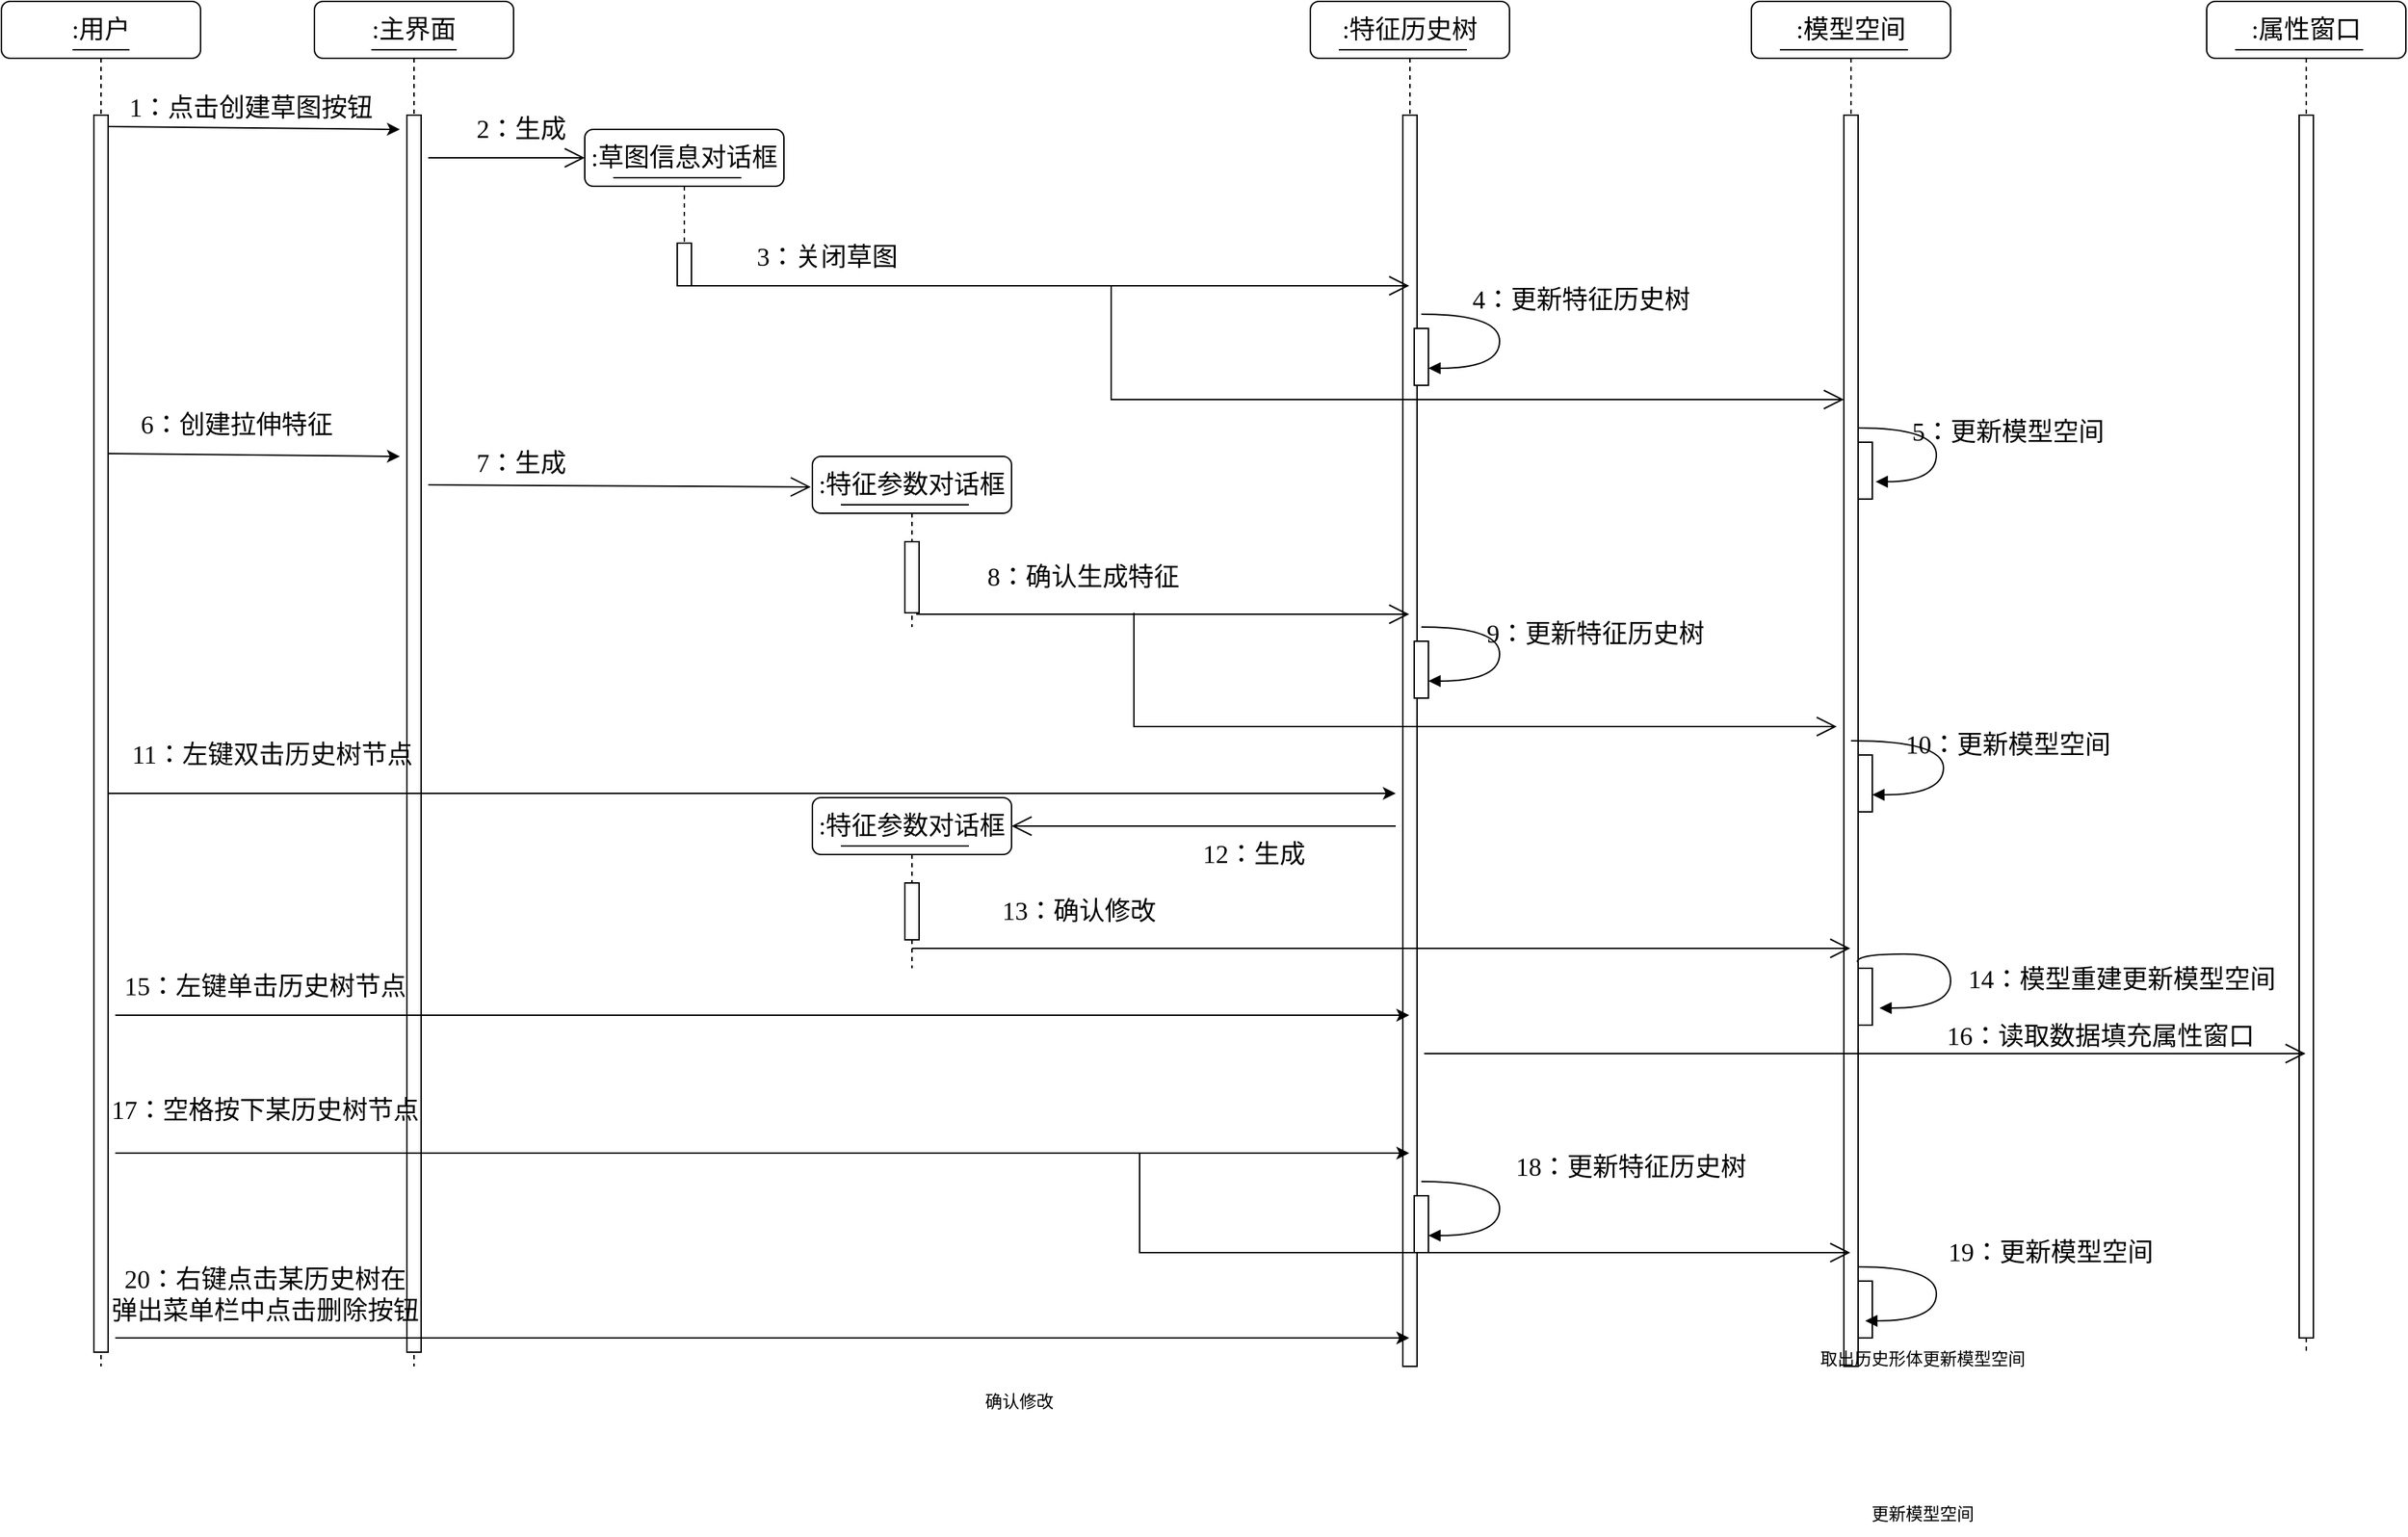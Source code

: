 <mxfile version="22.1.8" type="github">
  <diagram name="第 1 页" id="ZRY4WDD3s0EOswIIjKSG">
    <mxGraphModel dx="2787" dy="882" grid="1" gridSize="10" guides="1" tooltips="1" connect="1" arrows="1" fold="1" page="1" pageScale="1" pageWidth="827" pageHeight="1169" math="0" shadow="0">
      <root>
        <mxCell id="0" />
        <mxCell id="1" parent="0" />
        <mxCell id="owsrCWpy_cF2nVWeZgwf-1" value="&lt;font style=&quot;font-size: 18px;&quot; data-font-src=&quot;https://fonts.googleapis.com/css?family=Noto+Sans+Simplified+Chinese&quot; face=&quot;Noto Sans Simplified Chinese&quot;&gt;:主界面&lt;/font&gt;" style="shape=umlLifeline;perimeter=lifelinePerimeter;whiteSpace=wrap;html=1;container=1;collapsible=0;recursiveResize=0;outlineConnect=0;rounded=1;shadow=0;comic=0;labelBackgroundColor=none;strokeWidth=1;fontFamily=Verdana;fontSize=12;align=center;" parent="1" vertex="1">
          <mxGeometry x="-420" y="120" width="140" height="960" as="geometry" />
        </mxCell>
        <mxCell id="owsrCWpy_cF2nVWeZgwf-2" value="" style="html=1;points=[];perimeter=orthogonalPerimeter;rounded=0;shadow=0;comic=0;labelBackgroundColor=none;strokeWidth=1;fontFamily=Verdana;fontSize=12;align=center;" parent="owsrCWpy_cF2nVWeZgwf-1" vertex="1">
          <mxGeometry x="65" y="80" width="10" height="870" as="geometry" />
        </mxCell>
        <mxCell id="owsrCWpy_cF2nVWeZgwf-3" value="" style="line;strokeWidth=1;fillColor=none;align=left;verticalAlign=middle;spacingTop=-1;spacingLeft=3;spacingRight=3;rotatable=0;labelPosition=right;points=[];portConstraint=eastwest;strokeColor=inherit;" parent="owsrCWpy_cF2nVWeZgwf-1" vertex="1">
          <mxGeometry x="40" y="30" width="60" height="8" as="geometry" />
        </mxCell>
        <mxCell id="owsrCWpy_cF2nVWeZgwf-70" value="" style="endArrow=open;endFill=1;endSize=12;html=1;rounded=0;entryX=-0.008;entryY=0.179;entryDx=0;entryDy=0;entryPerimeter=0;" parent="owsrCWpy_cF2nVWeZgwf-1" target="owsrCWpy_cF2nVWeZgwf-17" edge="1">
          <mxGeometry width="160" relative="1" as="geometry">
            <mxPoint x="80" y="340" as="sourcePoint" />
            <mxPoint x="310" y="340" as="targetPoint" />
          </mxGeometry>
        </mxCell>
        <mxCell id="owsrCWpy_cF2nVWeZgwf-5" value="&lt;font style=&quot;font-size: 18px;&quot; data-font-src=&quot;https://fonts.googleapis.com/css?family=Noto+Sans+Simplified+Chinese&quot; face=&quot;Noto Sans Simplified Chinese&quot;&gt;:模型空间&lt;/font&gt;" style="shape=umlLifeline;perimeter=lifelinePerimeter;whiteSpace=wrap;html=1;container=1;collapsible=0;recursiveResize=0;outlineConnect=0;rounded=1;shadow=0;comic=0;labelBackgroundColor=none;strokeWidth=1;fontFamily=Verdana;fontSize=12;align=center;" parent="1" vertex="1">
          <mxGeometry x="590" y="120" width="140" height="960" as="geometry" />
        </mxCell>
        <mxCell id="owsrCWpy_cF2nVWeZgwf-6" value="" style="html=1;points=[];perimeter=orthogonalPerimeter;rounded=0;shadow=0;comic=0;labelBackgroundColor=none;strokeWidth=1;fontFamily=Verdana;fontSize=12;align=center;" parent="owsrCWpy_cF2nVWeZgwf-5" vertex="1">
          <mxGeometry x="65" y="80" width="10" height="880" as="geometry" />
        </mxCell>
        <mxCell id="owsrCWpy_cF2nVWeZgwf-7" value="" style="line;strokeWidth=1;fillColor=none;align=left;verticalAlign=middle;spacingTop=-1;spacingLeft=3;spacingRight=3;rotatable=0;labelPosition=right;points=[];portConstraint=eastwest;strokeColor=inherit;" parent="owsrCWpy_cF2nVWeZgwf-5" vertex="1">
          <mxGeometry x="20" y="30" width="90" height="8" as="geometry" />
        </mxCell>
        <mxCell id="owsrCWpy_cF2nVWeZgwf-68" value="" style="html=1;points=[];perimeter=orthogonalPerimeter;rounded=0;shadow=0;comic=0;labelBackgroundColor=none;strokeWidth=1;fontFamily=Verdana;fontSize=12;align=center;" parent="owsrCWpy_cF2nVWeZgwf-5" vertex="1">
          <mxGeometry x="75" y="310" width="10" height="40" as="geometry" />
        </mxCell>
        <mxCell id="owsrCWpy_cF2nVWeZgwf-67" value="" style="html=1;verticalAlign=bottom;endArrow=block;labelBackgroundColor=none;fontFamily=Verdana;fontSize=12;elbow=vertical;edgeStyle=orthogonalEdgeStyle;curved=1;exitX=1.038;exitY=0.345;exitPerimeter=0;entryX=1.231;entryY=0.695;entryDx=0;entryDy=0;entryPerimeter=0;" parent="owsrCWpy_cF2nVWeZgwf-5" target="owsrCWpy_cF2nVWeZgwf-68" edge="1">
          <mxGeometry x="-0.091" y="30" relative="1" as="geometry">
            <mxPoint x="75" y="300" as="sourcePoint" />
            <mxPoint x="90" y="338" as="targetPoint" />
            <Array as="points">
              <mxPoint x="130" y="300" />
              <mxPoint x="130" y="338" />
            </Array>
            <mxPoint as="offset" />
          </mxGeometry>
        </mxCell>
        <mxCell id="owsrCWpy_cF2nVWeZgwf-81" value="" style="html=1;points=[];perimeter=orthogonalPerimeter;rounded=0;shadow=0;comic=0;labelBackgroundColor=none;strokeWidth=1;fontFamily=Verdana;fontSize=12;align=center;" parent="owsrCWpy_cF2nVWeZgwf-5" vertex="1">
          <mxGeometry x="75" y="530" width="10" height="40" as="geometry" />
        </mxCell>
        <mxCell id="owsrCWpy_cF2nVWeZgwf-82" value="" style="html=1;verticalAlign=bottom;endArrow=block;labelBackgroundColor=none;fontFamily=Verdana;fontSize=12;elbow=vertical;edgeStyle=orthogonalEdgeStyle;curved=1;entryX=1;entryY=0.286;entryPerimeter=0;" parent="owsrCWpy_cF2nVWeZgwf-5" edge="1">
          <mxGeometry x="-0.091" y="30" relative="1" as="geometry">
            <mxPoint x="70" y="520" as="sourcePoint" />
            <mxPoint x="85" y="558" as="targetPoint" />
            <Array as="points">
              <mxPoint x="135" y="520" />
              <mxPoint x="135" y="558" />
            </Array>
            <mxPoint as="offset" />
          </mxGeometry>
        </mxCell>
        <mxCell id="owsrCWpy_cF2nVWeZgwf-95" value="" style="html=1;verticalAlign=bottom;endArrow=block;labelBackgroundColor=none;fontFamily=Verdana;fontSize=12;elbow=vertical;edgeStyle=orthogonalEdgeStyle;curved=1;entryX=1;entryY=0.286;entryPerimeter=0;exitX=-0.057;exitY=-0.111;exitPerimeter=0;exitDx=0;exitDy=0;" parent="owsrCWpy_cF2nVWeZgwf-5" edge="1" source="owsrCWpy_cF2nVWeZgwf-94">
          <mxGeometry x="-0.091" y="30" relative="1" as="geometry">
            <mxPoint x="85" y="670" as="sourcePoint" />
            <mxPoint x="90" y="708" as="targetPoint" />
            <Array as="points">
              <mxPoint x="74" y="670" />
              <mxPoint x="140" y="670" />
              <mxPoint x="140" y="708" />
            </Array>
            <mxPoint as="offset" />
          </mxGeometry>
        </mxCell>
        <mxCell id="owsrCWpy_cF2nVWeZgwf-94" value="" style="html=1;points=[];perimeter=orthogonalPerimeter;rounded=0;shadow=0;comic=0;labelBackgroundColor=none;strokeWidth=1;fontFamily=Verdana;fontSize=12;align=center;" parent="owsrCWpy_cF2nVWeZgwf-5" vertex="1">
          <mxGeometry x="75" y="680" width="10" height="40" as="geometry" />
        </mxCell>
        <mxCell id="PZFRCKx6zjegrq4QOmoY-1" value="" style="html=1;points=[];perimeter=orthogonalPerimeter;rounded=0;shadow=0;comic=0;labelBackgroundColor=none;strokeWidth=1;fontFamily=Verdana;fontSize=12;align=center;" vertex="1" parent="owsrCWpy_cF2nVWeZgwf-5">
          <mxGeometry x="75" y="900" width="10" height="40" as="geometry" />
        </mxCell>
        <mxCell id="PZFRCKx6zjegrq4QOmoY-2" value="" style="html=1;verticalAlign=bottom;endArrow=block;labelBackgroundColor=none;fontFamily=Verdana;fontSize=12;elbow=vertical;edgeStyle=orthogonalEdgeStyle;curved=1;entryX=1;entryY=0.286;entryPerimeter=0;exitX=1.038;exitY=0.345;exitPerimeter=0;" edge="1" parent="owsrCWpy_cF2nVWeZgwf-5">
          <mxGeometry x="-0.091" y="30" relative="1" as="geometry">
            <mxPoint x="75.0" y="890" as="sourcePoint" />
            <mxPoint x="80.0" y="928" as="targetPoint" />
            <Array as="points">
              <mxPoint x="130.0" y="890" />
              <mxPoint x="130.0" y="928" />
            </Array>
            <mxPoint as="offset" />
          </mxGeometry>
        </mxCell>
        <mxCell id="owsrCWpy_cF2nVWeZgwf-9" value="&lt;font style=&quot;font-size: 18px;&quot; data-font-src=&quot;https://fonts.googleapis.com/css?family=Noto+Sans+Simplified+Chinese&quot; face=&quot;Noto Sans Simplified Chinese&quot;&gt;:特征历史树&lt;/font&gt;" style="shape=umlLifeline;perimeter=lifelinePerimeter;whiteSpace=wrap;html=1;container=1;collapsible=0;recursiveResize=0;outlineConnect=0;rounded=1;shadow=0;comic=0;labelBackgroundColor=none;strokeWidth=1;fontFamily=Verdana;fontSize=12;align=center;" parent="1" vertex="1">
          <mxGeometry x="280" y="120" width="140" height="960" as="geometry" />
        </mxCell>
        <mxCell id="owsrCWpy_cF2nVWeZgwf-10" value="" style="html=1;points=[];perimeter=orthogonalPerimeter;rounded=0;shadow=0;comic=0;labelBackgroundColor=none;strokeWidth=1;fontFamily=Verdana;fontSize=12;align=center;" parent="owsrCWpy_cF2nVWeZgwf-9" vertex="1">
          <mxGeometry x="65" y="80" width="10" height="880" as="geometry" />
        </mxCell>
        <mxCell id="owsrCWpy_cF2nVWeZgwf-11" value="" style="line;strokeWidth=1;fillColor=none;align=left;verticalAlign=middle;spacingTop=-1;spacingLeft=3;spacingRight=3;rotatable=0;labelPosition=right;points=[];portConstraint=eastwest;strokeColor=inherit;" parent="owsrCWpy_cF2nVWeZgwf-9" vertex="1">
          <mxGeometry x="20" y="30" width="90" height="8" as="geometry" />
        </mxCell>
        <mxCell id="owsrCWpy_cF2nVWeZgwf-63" value="" style="html=1;points=[];perimeter=orthogonalPerimeter;rounded=0;shadow=0;comic=0;labelBackgroundColor=none;strokeWidth=1;fontFamily=Verdana;fontSize=12;align=center;" parent="owsrCWpy_cF2nVWeZgwf-9" vertex="1">
          <mxGeometry x="73" y="230" width="10" height="40" as="geometry" />
        </mxCell>
        <mxCell id="owsrCWpy_cF2nVWeZgwf-64" value="" style="html=1;verticalAlign=bottom;endArrow=block;labelBackgroundColor=none;fontFamily=Verdana;fontSize=12;elbow=vertical;edgeStyle=orthogonalEdgeStyle;curved=1;entryX=1;entryY=0.286;entryPerimeter=0;exitX=1.038;exitY=0.345;exitPerimeter=0;" parent="owsrCWpy_cF2nVWeZgwf-9" edge="1">
          <mxGeometry x="-0.091" y="30" relative="1" as="geometry">
            <mxPoint x="78" y="220" as="sourcePoint" />
            <mxPoint x="83" y="258" as="targetPoint" />
            <Array as="points">
              <mxPoint x="133" y="220" />
              <mxPoint x="133" y="258" />
            </Array>
            <mxPoint as="offset" />
          </mxGeometry>
        </mxCell>
        <mxCell id="owsrCWpy_cF2nVWeZgwf-75" value="" style="html=1;points=[];perimeter=orthogonalPerimeter;rounded=0;shadow=0;comic=0;labelBackgroundColor=none;strokeWidth=1;fontFamily=Verdana;fontSize=12;align=center;" parent="owsrCWpy_cF2nVWeZgwf-9" vertex="1">
          <mxGeometry x="73" y="450" width="10" height="40" as="geometry" />
        </mxCell>
        <mxCell id="owsrCWpy_cF2nVWeZgwf-76" value="" style="html=1;verticalAlign=bottom;endArrow=block;labelBackgroundColor=none;fontFamily=Verdana;fontSize=12;elbow=vertical;edgeStyle=orthogonalEdgeStyle;curved=1;entryX=1;entryY=0.286;entryPerimeter=0;exitX=1.038;exitY=0.345;exitPerimeter=0;" parent="owsrCWpy_cF2nVWeZgwf-9" edge="1">
          <mxGeometry x="-0.091" y="30" relative="1" as="geometry">
            <mxPoint x="78" y="440" as="sourcePoint" />
            <mxPoint x="83" y="478" as="targetPoint" />
            <Array as="points">
              <mxPoint x="133" y="440" />
              <mxPoint x="133" y="478" />
            </Array>
            <mxPoint as="offset" />
          </mxGeometry>
        </mxCell>
        <mxCell id="owsrCWpy_cF2nVWeZgwf-92" value="" style="html=1;points=[];perimeter=orthogonalPerimeter;rounded=0;shadow=0;comic=0;labelBackgroundColor=none;strokeWidth=1;fontFamily=Verdana;fontSize=12;align=center;" parent="owsrCWpy_cF2nVWeZgwf-9" vertex="1">
          <mxGeometry x="73" y="840" width="10" height="40" as="geometry" />
        </mxCell>
        <mxCell id="owsrCWpy_cF2nVWeZgwf-93" value="" style="html=1;verticalAlign=bottom;endArrow=block;labelBackgroundColor=none;fontFamily=Verdana;fontSize=12;elbow=vertical;edgeStyle=orthogonalEdgeStyle;curved=1;entryX=1;entryY=0.286;entryPerimeter=0;exitX=1.038;exitY=0.345;exitPerimeter=0;" parent="owsrCWpy_cF2nVWeZgwf-9" edge="1">
          <mxGeometry x="-0.091" y="30" relative="1" as="geometry">
            <mxPoint x="78" y="830" as="sourcePoint" />
            <mxPoint x="83" y="868" as="targetPoint" />
            <Array as="points">
              <mxPoint x="133" y="830" />
              <mxPoint x="133" y="868" />
            </Array>
            <mxPoint as="offset" />
          </mxGeometry>
        </mxCell>
        <mxCell id="owsrCWpy_cF2nVWeZgwf-13" value="&lt;font style=&quot;font-size: 18px;&quot; data-font-src=&quot;https://fonts.googleapis.com/css?family=Noto+Sans+Simplified+Chinese&quot; face=&quot;Noto Sans Simplified Chinese&quot;&gt;:属性窗口&lt;/font&gt;" style="shape=umlLifeline;perimeter=lifelinePerimeter;whiteSpace=wrap;html=1;container=1;collapsible=0;recursiveResize=0;outlineConnect=0;rounded=1;shadow=0;comic=0;labelBackgroundColor=none;strokeWidth=1;fontFamily=Verdana;fontSize=12;align=center;" parent="1" vertex="1">
          <mxGeometry x="910" y="120" width="140" height="950" as="geometry" />
        </mxCell>
        <mxCell id="owsrCWpy_cF2nVWeZgwf-14" value="" style="html=1;points=[];perimeter=orthogonalPerimeter;rounded=0;shadow=0;comic=0;labelBackgroundColor=none;strokeWidth=1;fontFamily=Verdana;fontSize=12;align=center;" parent="owsrCWpy_cF2nVWeZgwf-13" vertex="1">
          <mxGeometry x="65" y="80" width="10" height="860" as="geometry" />
        </mxCell>
        <mxCell id="owsrCWpy_cF2nVWeZgwf-15" value="" style="line;strokeWidth=1;fillColor=none;align=left;verticalAlign=middle;spacingTop=-1;spacingLeft=3;spacingRight=3;rotatable=0;labelPosition=right;points=[];portConstraint=eastwest;strokeColor=inherit;" parent="owsrCWpy_cF2nVWeZgwf-13" vertex="1">
          <mxGeometry x="20" y="30" width="90" height="8" as="geometry" />
        </mxCell>
        <mxCell id="owsrCWpy_cF2nVWeZgwf-17" value="&lt;font style=&quot;font-size: 18px;&quot; data-font-src=&quot;https://fonts.googleapis.com/css?family=Noto+Sans+Simplified+Chinese&quot; face=&quot;Noto Sans Simplified Chinese&quot;&gt;:特征参数对话框&lt;/font&gt;" style="shape=umlLifeline;perimeter=lifelinePerimeter;whiteSpace=wrap;html=1;container=1;collapsible=0;recursiveResize=0;outlineConnect=0;rounded=1;shadow=0;comic=0;labelBackgroundColor=none;strokeWidth=1;fontFamily=Verdana;fontSize=12;align=center;" parent="1" vertex="1">
          <mxGeometry x="-70" y="440" width="140" height="120" as="geometry" />
        </mxCell>
        <mxCell id="owsrCWpy_cF2nVWeZgwf-18" value="" style="html=1;points=[];perimeter=orthogonalPerimeter;rounded=0;shadow=0;comic=0;labelBackgroundColor=none;strokeWidth=1;fontFamily=Verdana;fontSize=12;align=center;" parent="owsrCWpy_cF2nVWeZgwf-17" vertex="1">
          <mxGeometry x="65" y="60" width="10" height="50" as="geometry" />
        </mxCell>
        <mxCell id="owsrCWpy_cF2nVWeZgwf-19" value="" style="line;strokeWidth=1;fillColor=none;align=left;verticalAlign=middle;spacingTop=-1;spacingLeft=3;spacingRight=3;rotatable=0;labelPosition=right;points=[];portConstraint=eastwest;strokeColor=inherit;" parent="owsrCWpy_cF2nVWeZgwf-17" vertex="1">
          <mxGeometry x="20" y="30" width="90" height="8" as="geometry" />
        </mxCell>
        <mxCell id="owsrCWpy_cF2nVWeZgwf-21" value="&lt;font style=&quot;font-size: 18px;&quot; data-font-src=&quot;https://fonts.googleapis.com/css?family=Noto+Sans+Simplified+Chinese&quot; face=&quot;Noto Sans Simplified Chinese&quot;&gt;:用户&lt;/font&gt;" style="shape=umlLifeline;perimeter=lifelinePerimeter;whiteSpace=wrap;html=1;container=1;collapsible=0;recursiveResize=0;outlineConnect=0;rounded=1;shadow=0;comic=0;labelBackgroundColor=none;strokeWidth=1;fontFamily=Verdana;fontSize=12;align=center;" parent="1" vertex="1">
          <mxGeometry x="-640" y="120" width="140" height="960" as="geometry" />
        </mxCell>
        <mxCell id="owsrCWpy_cF2nVWeZgwf-22" value="" style="html=1;points=[];perimeter=orthogonalPerimeter;rounded=0;shadow=0;comic=0;labelBackgroundColor=none;strokeWidth=1;fontFamily=Verdana;fontSize=12;align=center;" parent="owsrCWpy_cF2nVWeZgwf-21" vertex="1">
          <mxGeometry x="65" y="80" width="10" height="870" as="geometry" />
        </mxCell>
        <mxCell id="owsrCWpy_cF2nVWeZgwf-23" value="" style="line;strokeWidth=1;fillColor=none;align=left;verticalAlign=middle;spacingTop=-1;spacingLeft=3;spacingRight=3;rotatable=0;labelPosition=right;points=[];portConstraint=eastwest;strokeColor=inherit;" parent="owsrCWpy_cF2nVWeZgwf-21" vertex="1">
          <mxGeometry x="50" y="30" width="40" height="8" as="geometry" />
        </mxCell>
        <mxCell id="owsrCWpy_cF2nVWeZgwf-101" value="" style="endArrow=classic;html=1;rounded=0;" parent="owsrCWpy_cF2nVWeZgwf-21" target="owsrCWpy_cF2nVWeZgwf-9" edge="1">
          <mxGeometry width="50" height="50" relative="1" as="geometry">
            <mxPoint x="80" y="810" as="sourcePoint" />
            <mxPoint x="285" y="812" as="targetPoint" />
          </mxGeometry>
        </mxCell>
        <mxCell id="owsrCWpy_cF2nVWeZgwf-30" value="&lt;font style=&quot;font-size: 18px;&quot; data-font-src=&quot;https://fonts.googleapis.com/css?family=Noto+Sans+Simplified+Chinese&quot; face=&quot;Noto Sans Simplified Chinese&quot;&gt;:草图信息对话框&lt;/font&gt;" style="shape=umlLifeline;perimeter=lifelinePerimeter;whiteSpace=wrap;html=1;container=1;collapsible=0;recursiveResize=0;outlineConnect=0;rounded=1;shadow=0;comic=0;labelBackgroundColor=none;strokeWidth=1;fontFamily=Verdana;fontSize=12;align=center;" parent="1" vertex="1">
          <mxGeometry x="-230" y="210" width="140" height="110" as="geometry" />
        </mxCell>
        <mxCell id="owsrCWpy_cF2nVWeZgwf-31" value="" style="html=1;points=[];perimeter=orthogonalPerimeter;rounded=0;shadow=0;comic=0;labelBackgroundColor=none;strokeWidth=1;fontFamily=Verdana;fontSize=12;align=center;" parent="owsrCWpy_cF2nVWeZgwf-30" vertex="1">
          <mxGeometry x="65" y="80" width="10" height="30" as="geometry" />
        </mxCell>
        <mxCell id="owsrCWpy_cF2nVWeZgwf-32" value="" style="line;strokeWidth=1;fillColor=none;align=left;verticalAlign=middle;spacingTop=-1;spacingLeft=3;spacingRight=3;rotatable=0;labelPosition=right;points=[];portConstraint=eastwest;strokeColor=inherit;" parent="owsrCWpy_cF2nVWeZgwf-30" vertex="1">
          <mxGeometry x="20" y="30" width="90" height="8" as="geometry" />
        </mxCell>
        <mxCell id="owsrCWpy_cF2nVWeZgwf-34" value="&lt;font style=&quot;font-size: 18px;&quot; data-font-src=&quot;https://fonts.googleapis.com/css?family=Noto+Sans+Simplified+Chinese&quot; face=&quot;Noto Sans Simplified Chinese&quot;&gt;1：点击创建草图按钮&lt;/font&gt;" style="text;html=1;align=center;verticalAlign=middle;resizable=0;points=[];autosize=1;strokeColor=none;fillColor=none;" parent="1" vertex="1">
          <mxGeometry x="-565" y="175" width="200" height="40" as="geometry" />
        </mxCell>
        <mxCell id="owsrCWpy_cF2nVWeZgwf-35" value="&lt;font style=&quot;font-size: 18px;&quot; data-font-src=&quot;https://fonts.googleapis.com/css?family=Noto+Sans+Simplified+Chinese&quot; face=&quot;Noto Sans Simplified Chinese&quot;&gt;2：生成&lt;/font&gt;" style="text;html=1;align=center;verticalAlign=middle;resizable=0;points=[];autosize=1;strokeColor=none;fillColor=none;" parent="1" vertex="1">
          <mxGeometry x="-320" y="190" width="90" height="40" as="geometry" />
        </mxCell>
        <mxCell id="owsrCWpy_cF2nVWeZgwf-36" value="&lt;font style=&quot;font-size: 18px;&quot; data-font-src=&quot;https://fonts.googleapis.com/css?family=Noto+Sans+Simplified+Chinese&quot; face=&quot;Noto Sans Simplified Chinese&quot;&gt;3：关闭草图&lt;/font&gt;" style="text;html=1;align=center;verticalAlign=middle;resizable=0;points=[];autosize=1;strokeColor=none;fillColor=none;" parent="1" vertex="1">
          <mxGeometry x="-120" y="280" width="120" height="40" as="geometry" />
        </mxCell>
        <mxCell id="owsrCWpy_cF2nVWeZgwf-37" value="&lt;font style=&quot;font-size: 18px;&quot; face=&quot;Noto Sans Simplified Chinese&quot;&gt;6：创建拉伸特征&lt;/font&gt;" style="text;html=1;align=center;verticalAlign=middle;resizable=0;points=[];autosize=1;strokeColor=none;fillColor=none;" parent="1" vertex="1">
          <mxGeometry x="-555" y="398" width="160" height="40" as="geometry" />
        </mxCell>
        <mxCell id="owsrCWpy_cF2nVWeZgwf-38" value="&lt;font style=&quot;font-size: 18px;&quot; data-font-src=&quot;https://fonts.googleapis.com/css?family=Noto+Sans+Simplified+Chinese&quot; face=&quot;Noto Sans Simplified Chinese&quot;&gt;7：生成&lt;/font&gt;" style="text;html=1;align=center;verticalAlign=middle;resizable=0;points=[];autosize=1;strokeColor=none;fillColor=none;" parent="1" vertex="1">
          <mxGeometry x="-320" y="425" width="90" height="40" as="geometry" />
        </mxCell>
        <mxCell id="owsrCWpy_cF2nVWeZgwf-39" value="&lt;font style=&quot;font-size: 18px;&quot; data-font-src=&quot;https://fonts.googleapis.com/css?family=Noto+Sans+Simplified+Chinese&quot; face=&quot;Noto Sans Simplified Chinese&quot;&gt;8：确认生成特征&lt;/font&gt;" style="text;html=1;align=center;verticalAlign=middle;resizable=0;points=[];autosize=1;strokeColor=none;fillColor=none;" parent="1" vertex="1">
          <mxGeometry x="40" y="505" width="160" height="40" as="geometry" />
        </mxCell>
        <mxCell id="owsrCWpy_cF2nVWeZgwf-40" value="&lt;font style=&quot;font-size: 18px;&quot; data-font-src=&quot;https://fonts.googleapis.com/css?family=Noto+Sans+Simplified+Chinese&quot; face=&quot;Noto Sans Simplified Chinese&quot;&gt;4：更新特征历史树&lt;/font&gt;" style="text;html=1;align=center;verticalAlign=middle;resizable=0;points=[];autosize=1;strokeColor=none;fillColor=none;" parent="1" vertex="1">
          <mxGeometry x="380" y="310" width="180" height="40" as="geometry" />
        </mxCell>
        <mxCell id="owsrCWpy_cF2nVWeZgwf-41" value="&lt;font style=&quot;font-size: 18px;&quot; data-font-src=&quot;https://fonts.googleapis.com/css?family=Noto+Sans+Simplified+Chinese&quot; face=&quot;Noto Sans Simplified Chinese&quot;&gt;5：更新模型空间&lt;/font&gt;" style="text;html=1;align=center;verticalAlign=middle;resizable=0;points=[];autosize=1;strokeColor=none;fillColor=none;" parent="1" vertex="1">
          <mxGeometry x="690" y="403" width="160" height="40" as="geometry" />
        </mxCell>
        <mxCell id="owsrCWpy_cF2nVWeZgwf-42" value="&lt;font style=&quot;font-size: 18px;&quot; face=&quot;Noto Sans Simplified Chinese&quot;&gt;10：更新模型空间&lt;/font&gt;" style="text;html=1;align=center;verticalAlign=middle;resizable=0;points=[];autosize=1;strokeColor=none;fillColor=none;" parent="1" vertex="1">
          <mxGeometry x="685" y="623" width="170" height="40" as="geometry" />
        </mxCell>
        <mxCell id="owsrCWpy_cF2nVWeZgwf-43" value="&lt;font style=&quot;font-size: 18px;&quot; data-font-src=&quot;https://fonts.googleapis.com/css?family=Noto+Sans+Simplified+Chinese&quot; face=&quot;Noto Sans Simplified Chinese&quot;&gt;11：左键双击历史树节点&lt;/font&gt;" style="text;html=1;align=center;verticalAlign=middle;resizable=0;points=[];autosize=1;strokeColor=none;fillColor=none;" parent="1" vertex="1">
          <mxGeometry x="-560" y="630" width="220" height="40" as="geometry" />
        </mxCell>
        <mxCell id="owsrCWpy_cF2nVWeZgwf-46" value="确认修改" style="text;html=1;align=center;verticalAlign=middle;resizable=0;points=[];autosize=1;strokeColor=none;fillColor=none;" parent="1" vertex="1">
          <mxGeometry x="40" y="1090" width="70" height="30" as="geometry" />
        </mxCell>
        <mxCell id="owsrCWpy_cF2nVWeZgwf-47" value="&lt;font style=&quot;font-size: 18px;&quot; face=&quot;Noto Sans Simplified Chinese&quot;&gt;14：模型重建更新模型空间&lt;/font&gt;" style="text;html=1;align=center;verticalAlign=middle;resizable=0;points=[];autosize=1;strokeColor=none;fillColor=none;" parent="1" vertex="1">
          <mxGeometry x="730" y="788" width="240" height="40" as="geometry" />
        </mxCell>
        <mxCell id="owsrCWpy_cF2nVWeZgwf-49" value="&lt;font style=&quot;font-size: 18px;&quot; data-font-src=&quot;https://fonts.googleapis.com/css?family=Noto+Sans+Simplified+Chinese&quot; face=&quot;Noto Sans Simplified Chinese&quot;&gt;15：左键单击历史树节点&lt;/font&gt;" style="text;html=1;align=center;verticalAlign=middle;resizable=0;points=[];autosize=1;strokeColor=none;fillColor=none;" parent="1" vertex="1">
          <mxGeometry x="-565" y="793" width="220" height="40" as="geometry" />
        </mxCell>
        <mxCell id="owsrCWpy_cF2nVWeZgwf-50" value="&lt;font data-font-src=&quot;https://fonts.googleapis.com/css?family=Noto+Sans+Simplified+Chinese&quot; face=&quot;Noto Sans Simplified Chinese&quot; style=&quot;font-size: 18px;&quot;&gt;16：读取数据填充属性窗口&lt;/font&gt;" style="text;html=1;align=center;verticalAlign=middle;resizable=0;points=[];autosize=1;strokeColor=none;fillColor=none;" parent="1" vertex="1">
          <mxGeometry x="715" y="828" width="240" height="40" as="geometry" />
        </mxCell>
        <mxCell id="owsrCWpy_cF2nVWeZgwf-51" value="&lt;font style=&quot;font-size: 18px;&quot; data-font-src=&quot;https://fonts.googleapis.com/css?family=Noto+Sans+Simplified+Chinese&quot; face=&quot;Noto Sans Simplified Chinese&quot;&gt;17：空格按下某历史树节点&lt;/font&gt;" style="text;html=1;align=center;verticalAlign=middle;resizable=0;points=[];autosize=1;strokeColor=none;fillColor=none;" parent="1" vertex="1">
          <mxGeometry x="-575" y="880" width="240" height="40" as="geometry" />
        </mxCell>
        <mxCell id="owsrCWpy_cF2nVWeZgwf-52" value="取出历史形体更新模型空间" style="text;html=1;align=center;verticalAlign=middle;resizable=0;points=[];autosize=1;strokeColor=none;fillColor=none;" parent="1" vertex="1">
          <mxGeometry x="625" y="1060" width="170" height="30" as="geometry" />
        </mxCell>
        <mxCell id="owsrCWpy_cF2nVWeZgwf-55" value="更新模型空间" style="text;html=1;align=center;verticalAlign=middle;resizable=0;points=[];autosize=1;strokeColor=none;fillColor=none;" parent="1" vertex="1">
          <mxGeometry x="660" y="1169" width="100" height="30" as="geometry" />
        </mxCell>
        <mxCell id="owsrCWpy_cF2nVWeZgwf-58" value="" style="endArrow=classic;html=1;rounded=0;" parent="1" edge="1">
          <mxGeometry width="50" height="50" relative="1" as="geometry">
            <mxPoint x="-565" y="208" as="sourcePoint" />
            <mxPoint x="-360" y="210" as="targetPoint" />
          </mxGeometry>
        </mxCell>
        <mxCell id="owsrCWpy_cF2nVWeZgwf-59" value="" style="endArrow=open;endFill=1;endSize=12;html=1;rounded=0;" parent="1" edge="1">
          <mxGeometry width="160" relative="1" as="geometry">
            <mxPoint x="-340" y="230" as="sourcePoint" />
            <mxPoint x="-230" y="230" as="targetPoint" />
          </mxGeometry>
        </mxCell>
        <mxCell id="owsrCWpy_cF2nVWeZgwf-61" value="" style="endArrow=open;endFill=1;endSize=12;html=1;rounded=0;" parent="1" target="owsrCWpy_cF2nVWeZgwf-9" edge="1">
          <mxGeometry width="160" relative="1" as="geometry">
            <mxPoint x="-160" y="320" as="sourcePoint" />
            <mxPoint x="340" y="320" as="targetPoint" />
          </mxGeometry>
        </mxCell>
        <mxCell id="owsrCWpy_cF2nVWeZgwf-65" value="" style="endArrow=open;endFill=1;endSize=12;html=1;rounded=0;entryX=0.153;entryY=0.177;entryDx=0;entryDy=0;entryPerimeter=0;edgeStyle=orthogonalEdgeStyle;" parent="1" edge="1">
          <mxGeometry width="160" relative="1" as="geometry">
            <mxPoint x="140" y="320" as="sourcePoint" />
            <mxPoint x="655" y="400" as="targetPoint" />
            <Array as="points">
              <mxPoint x="140" y="400" />
            </Array>
          </mxGeometry>
        </mxCell>
        <mxCell id="owsrCWpy_cF2nVWeZgwf-69" value="" style="endArrow=classic;html=1;rounded=0;" parent="1" edge="1">
          <mxGeometry width="50" height="50" relative="1" as="geometry">
            <mxPoint x="-565" y="438" as="sourcePoint" />
            <mxPoint x="-360" y="440" as="targetPoint" />
          </mxGeometry>
        </mxCell>
        <mxCell id="owsrCWpy_cF2nVWeZgwf-72" value="" style="endArrow=open;endFill=1;endSize=12;html=1;rounded=0;" parent="1" target="owsrCWpy_cF2nVWeZgwf-9" edge="1">
          <mxGeometry width="160" relative="1" as="geometry">
            <mxPoint x="3" y="551" as="sourcePoint" />
            <mxPoint x="510" y="550" as="targetPoint" />
          </mxGeometry>
        </mxCell>
        <mxCell id="owsrCWpy_cF2nVWeZgwf-79" value="&lt;font style=&quot;font-size: 18px;&quot; data-font-src=&quot;https://fonts.googleapis.com/css?family=Noto+Sans+Simplified+Chinese&quot; face=&quot;Noto Sans Simplified Chinese&quot;&gt;9：更新特征历史树&lt;/font&gt;" style="text;html=1;align=center;verticalAlign=middle;resizable=0;points=[];autosize=1;strokeColor=none;fillColor=none;" parent="1" vertex="1">
          <mxGeometry x="390" y="545" width="180" height="40" as="geometry" />
        </mxCell>
        <mxCell id="owsrCWpy_cF2nVWeZgwf-80" value="" style="endArrow=open;endFill=1;endSize=12;html=1;rounded=0;edgeStyle=orthogonalEdgeStyle;" parent="1" edge="1">
          <mxGeometry width="160" relative="1" as="geometry">
            <mxPoint x="156" y="550" as="sourcePoint" />
            <mxPoint x="650" y="630" as="targetPoint" />
            <Array as="points">
              <mxPoint x="156" y="630" />
            </Array>
          </mxGeometry>
        </mxCell>
        <mxCell id="owsrCWpy_cF2nVWeZgwf-53" value="&lt;font style=&quot;font-size: 18px;&quot; face=&quot;Noto Sans Simplified Chinese&quot;&gt;20：右键点击某历史树在&lt;br&gt;弹出菜单栏中点击删除按钮&lt;/font&gt;" style="text;html=1;align=center;verticalAlign=middle;resizable=0;points=[];autosize=1;strokeColor=none;fillColor=none;" parent="1" vertex="1">
          <mxGeometry x="-575" y="1000" width="240" height="60" as="geometry" />
        </mxCell>
        <mxCell id="owsrCWpy_cF2nVWeZgwf-83" value="&lt;font style=&quot;font-size: 18px;&quot; data-font-src=&quot;https://fonts.googleapis.com/css?family=Noto+Sans+Simplified+Chinese&quot; face=&quot;Noto Sans Simplified Chinese&quot;&gt;:特征参数对话框&lt;/font&gt;" style="shape=umlLifeline;perimeter=lifelinePerimeter;whiteSpace=wrap;html=1;container=1;collapsible=0;recursiveResize=0;outlineConnect=0;rounded=1;shadow=0;comic=0;labelBackgroundColor=none;strokeWidth=1;fontFamily=Verdana;fontSize=12;align=center;" parent="1" vertex="1">
          <mxGeometry x="-70" y="680" width="140" height="120" as="geometry" />
        </mxCell>
        <mxCell id="owsrCWpy_cF2nVWeZgwf-84" value="" style="html=1;points=[];perimeter=orthogonalPerimeter;rounded=0;shadow=0;comic=0;labelBackgroundColor=none;strokeWidth=1;fontFamily=Verdana;fontSize=12;align=center;" parent="owsrCWpy_cF2nVWeZgwf-83" vertex="1">
          <mxGeometry x="65" y="60" width="10" height="40" as="geometry" />
        </mxCell>
        <mxCell id="owsrCWpy_cF2nVWeZgwf-85" value="" style="line;strokeWidth=1;fillColor=none;align=left;verticalAlign=middle;spacingTop=-1;spacingLeft=3;spacingRight=3;rotatable=0;labelPosition=right;points=[];portConstraint=eastwest;strokeColor=inherit;" parent="owsrCWpy_cF2nVWeZgwf-83" vertex="1">
          <mxGeometry x="20" y="30" width="90" height="8" as="geometry" />
        </mxCell>
        <mxCell id="owsrCWpy_cF2nVWeZgwf-87" value="&lt;font style=&quot;font-size: 18px;&quot; data-font-src=&quot;https://fonts.googleapis.com/css?family=Noto+Sans+Simplified+Chinese&quot; face=&quot;Noto Sans Simplified Chinese&quot;&gt;12：生成&lt;/font&gt;" style="text;html=1;align=center;verticalAlign=middle;resizable=0;points=[];autosize=1;strokeColor=none;fillColor=none;" parent="1" vertex="1">
          <mxGeometry x="190" y="700" width="100" height="40" as="geometry" />
        </mxCell>
        <mxCell id="owsrCWpy_cF2nVWeZgwf-88" value="&lt;font style=&quot;font-size: 18px;&quot; data-font-src=&quot;https://fonts.googleapis.com/css?family=Noto+Sans+Simplified+Chinese&quot; face=&quot;Noto Sans Simplified Chinese&quot;&gt;13：确认修改&lt;/font&gt;" style="text;html=1;align=center;verticalAlign=middle;resizable=0;points=[];autosize=1;strokeColor=none;fillColor=none;" parent="1" vertex="1">
          <mxGeometry x="52" y="740" width="130" height="40" as="geometry" />
        </mxCell>
        <mxCell id="owsrCWpy_cF2nVWeZgwf-89" value="" style="endArrow=open;endFill=1;endSize=12;html=1;rounded=0;" parent="1" target="owsrCWpy_cF2nVWeZgwf-5" edge="1">
          <mxGeometry width="160" relative="1" as="geometry">
            <mxPoint y="786" as="sourcePoint" />
            <mxPoint x="347" y="786" as="targetPoint" />
          </mxGeometry>
        </mxCell>
        <mxCell id="owsrCWpy_cF2nVWeZgwf-96" value="" style="endArrow=classic;html=1;rounded=0;" parent="1" edge="1">
          <mxGeometry width="50" height="50" relative="1" as="geometry">
            <mxPoint x="-565" y="677" as="sourcePoint" />
            <mxPoint x="340" y="677" as="targetPoint" />
          </mxGeometry>
        </mxCell>
        <mxCell id="owsrCWpy_cF2nVWeZgwf-97" value="" style="endArrow=classic;html=1;rounded=0;" parent="1" target="owsrCWpy_cF2nVWeZgwf-9" edge="1">
          <mxGeometry width="50" height="50" relative="1" as="geometry">
            <mxPoint x="-560" y="833" as="sourcePoint" />
            <mxPoint x="-355" y="835" as="targetPoint" />
          </mxGeometry>
        </mxCell>
        <mxCell id="owsrCWpy_cF2nVWeZgwf-98" value="" style="endArrow=open;endFill=1;endSize=12;html=1;rounded=0;" parent="1" target="owsrCWpy_cF2nVWeZgwf-13" edge="1">
          <mxGeometry width="160" relative="1" as="geometry">
            <mxPoint x="360" y="860" as="sourcePoint" />
            <mxPoint x="-76" y="861" as="targetPoint" />
          </mxGeometry>
        </mxCell>
        <mxCell id="owsrCWpy_cF2nVWeZgwf-104" value="&lt;font style=&quot;font-size: 18px;&quot; data-font-src=&quot;https://fonts.googleapis.com/css?family=Noto+Sans+Simplified+Chinese&quot; face=&quot;Noto Sans Simplified Chinese&quot;&gt;18：更新特征历史树&lt;/font&gt;" style="text;html=1;align=center;verticalAlign=middle;resizable=0;points=[];autosize=1;strokeColor=none;fillColor=none;" parent="1" vertex="1">
          <mxGeometry x="410" y="920" width="190" height="40" as="geometry" />
        </mxCell>
        <mxCell id="owsrCWpy_cF2nVWeZgwf-105" value="&lt;font style=&quot;font-size: 18px;&quot; data-font-src=&quot;https://fonts.googleapis.com/css?family=Noto+Sans+Simplified+Chinese&quot; face=&quot;Noto Sans Simplified Chinese&quot;&gt;19：更新模型空间&lt;/font&gt;" style="text;html=1;align=center;verticalAlign=middle;resizable=0;points=[];autosize=1;strokeColor=none;fillColor=none;" parent="1" vertex="1">
          <mxGeometry x="715" y="980" width="170" height="40" as="geometry" />
        </mxCell>
        <mxCell id="owsrCWpy_cF2nVWeZgwf-107" value="" style="endArrow=classic;html=1;rounded=0;" parent="1" edge="1" target="owsrCWpy_cF2nVWeZgwf-9">
          <mxGeometry width="50" height="50" relative="1" as="geometry">
            <mxPoint x="-560" y="1060" as="sourcePoint" />
            <mxPoint x="-355" y="1062" as="targetPoint" />
          </mxGeometry>
        </mxCell>
        <mxCell id="owsrCWpy_cF2nVWeZgwf-109" value="" style="endArrow=open;endFill=1;endSize=12;html=1;rounded=0;" parent="1" edge="1">
          <mxGeometry width="160" relative="1" as="geometry">
            <mxPoint x="340" y="700" as="sourcePoint" />
            <mxPoint x="70" y="700" as="targetPoint" />
          </mxGeometry>
        </mxCell>
        <mxCell id="owsrCWpy_cF2nVWeZgwf-103" value="" style="endArrow=open;endFill=1;endSize=12;html=1;rounded=0;edgeStyle=orthogonalEdgeStyle;" parent="1" target="owsrCWpy_cF2nVWeZgwf-5" edge="1">
          <mxGeometry width="160" relative="1" as="geometry">
            <mxPoint x="-10" y="930" as="sourcePoint" />
            <mxPoint x="470" y="1010" as="targetPoint" />
            <Array as="points">
              <mxPoint x="160" y="930" />
              <mxPoint x="160" y="1000" />
            </Array>
          </mxGeometry>
        </mxCell>
      </root>
    </mxGraphModel>
  </diagram>
</mxfile>
